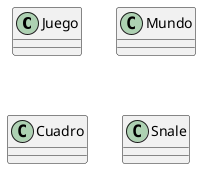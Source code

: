 @startuml SnakeGame
class Juego

class Mundo
class Cuadro 

class Snale













@enduml